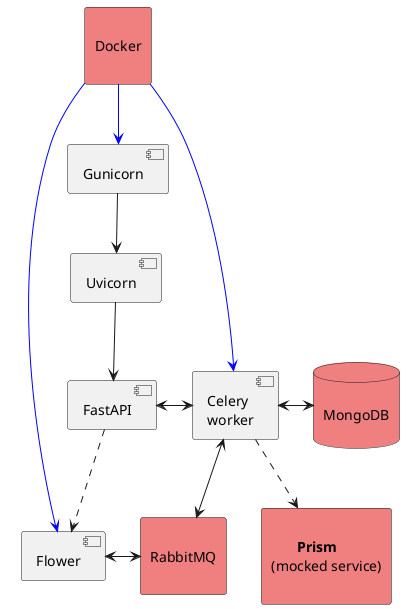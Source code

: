 @startuml

' left to right direction
top to bottom direction

agent "\nDocker\n" as Docker
agent "\nRabbitMQ\n" as RabbitMQ
agent "\n       <B>Prism\n(mocked service)\n" as prism
skinparam agentbackgroundColor LightCoral

[Flower]
[FastAPI]
[Uvicorn]
[Gunicorn]
[Celery\nworker] as Celery
database "\nMongoDB\n" as DB #LightCoral


Docker -[#blue]-> Flower
Docker -[#blue]-> Gunicorn
Gunicorn --> Uvicorn
Celery <-> DB
Docker -[#blue]-> Celery
Celery .-> prism
FastAPI .-> Flower
Celery <-> RabbitMQ
Flower <-> RabbitMQ
Uvicorn --> FastAPI
FastAPI <-> Celery

@enduml
